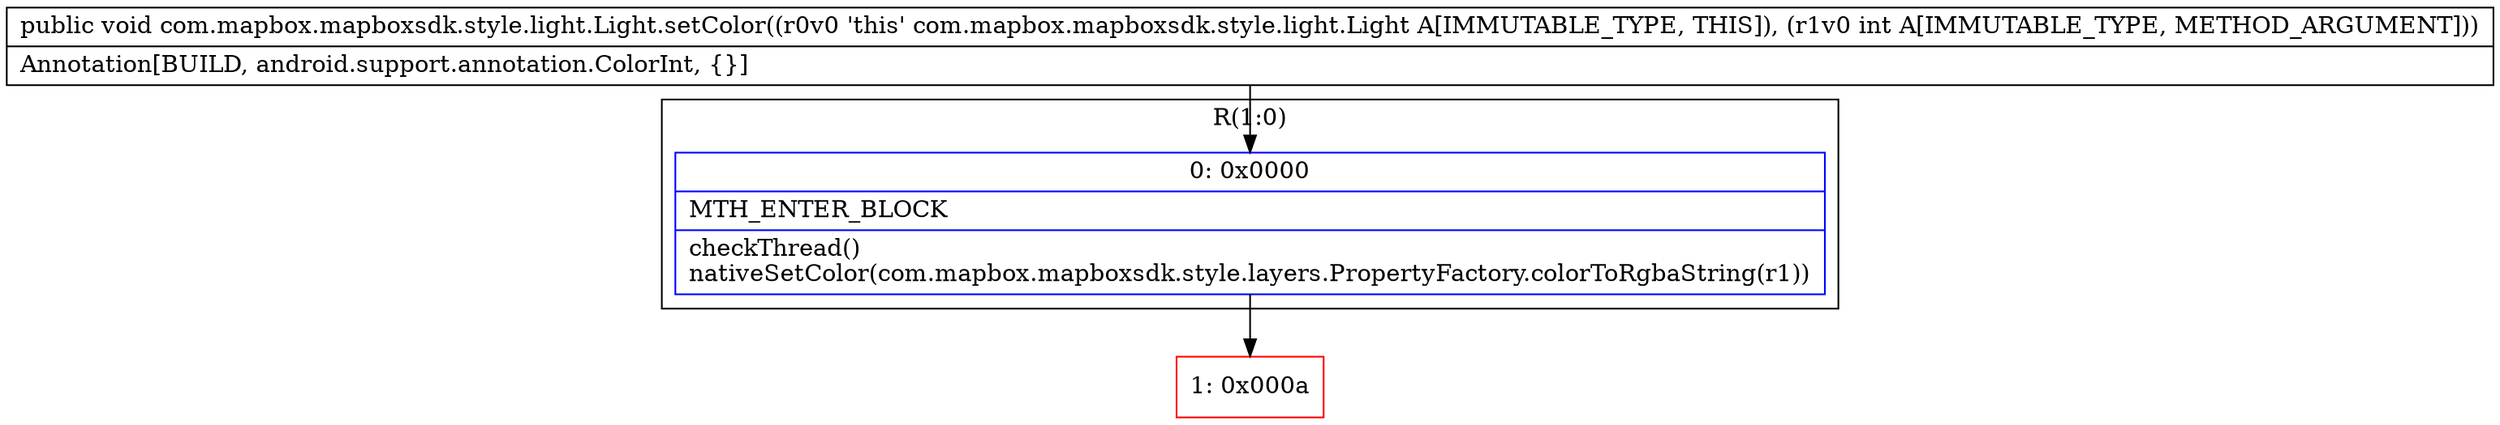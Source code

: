digraph "CFG forcom.mapbox.mapboxsdk.style.light.Light.setColor(I)V" {
subgraph cluster_Region_1662122426 {
label = "R(1:0)";
node [shape=record,color=blue];
Node_0 [shape=record,label="{0\:\ 0x0000|MTH_ENTER_BLOCK\l|checkThread()\lnativeSetColor(com.mapbox.mapboxsdk.style.layers.PropertyFactory.colorToRgbaString(r1))\l}"];
}
Node_1 [shape=record,color=red,label="{1\:\ 0x000a}"];
MethodNode[shape=record,label="{public void com.mapbox.mapboxsdk.style.light.Light.setColor((r0v0 'this' com.mapbox.mapboxsdk.style.light.Light A[IMMUTABLE_TYPE, THIS]), (r1v0 int A[IMMUTABLE_TYPE, METHOD_ARGUMENT]))  | Annotation[BUILD, android.support.annotation.ColorInt, \{\}]\l}"];
MethodNode -> Node_0;
Node_0 -> Node_1;
}

